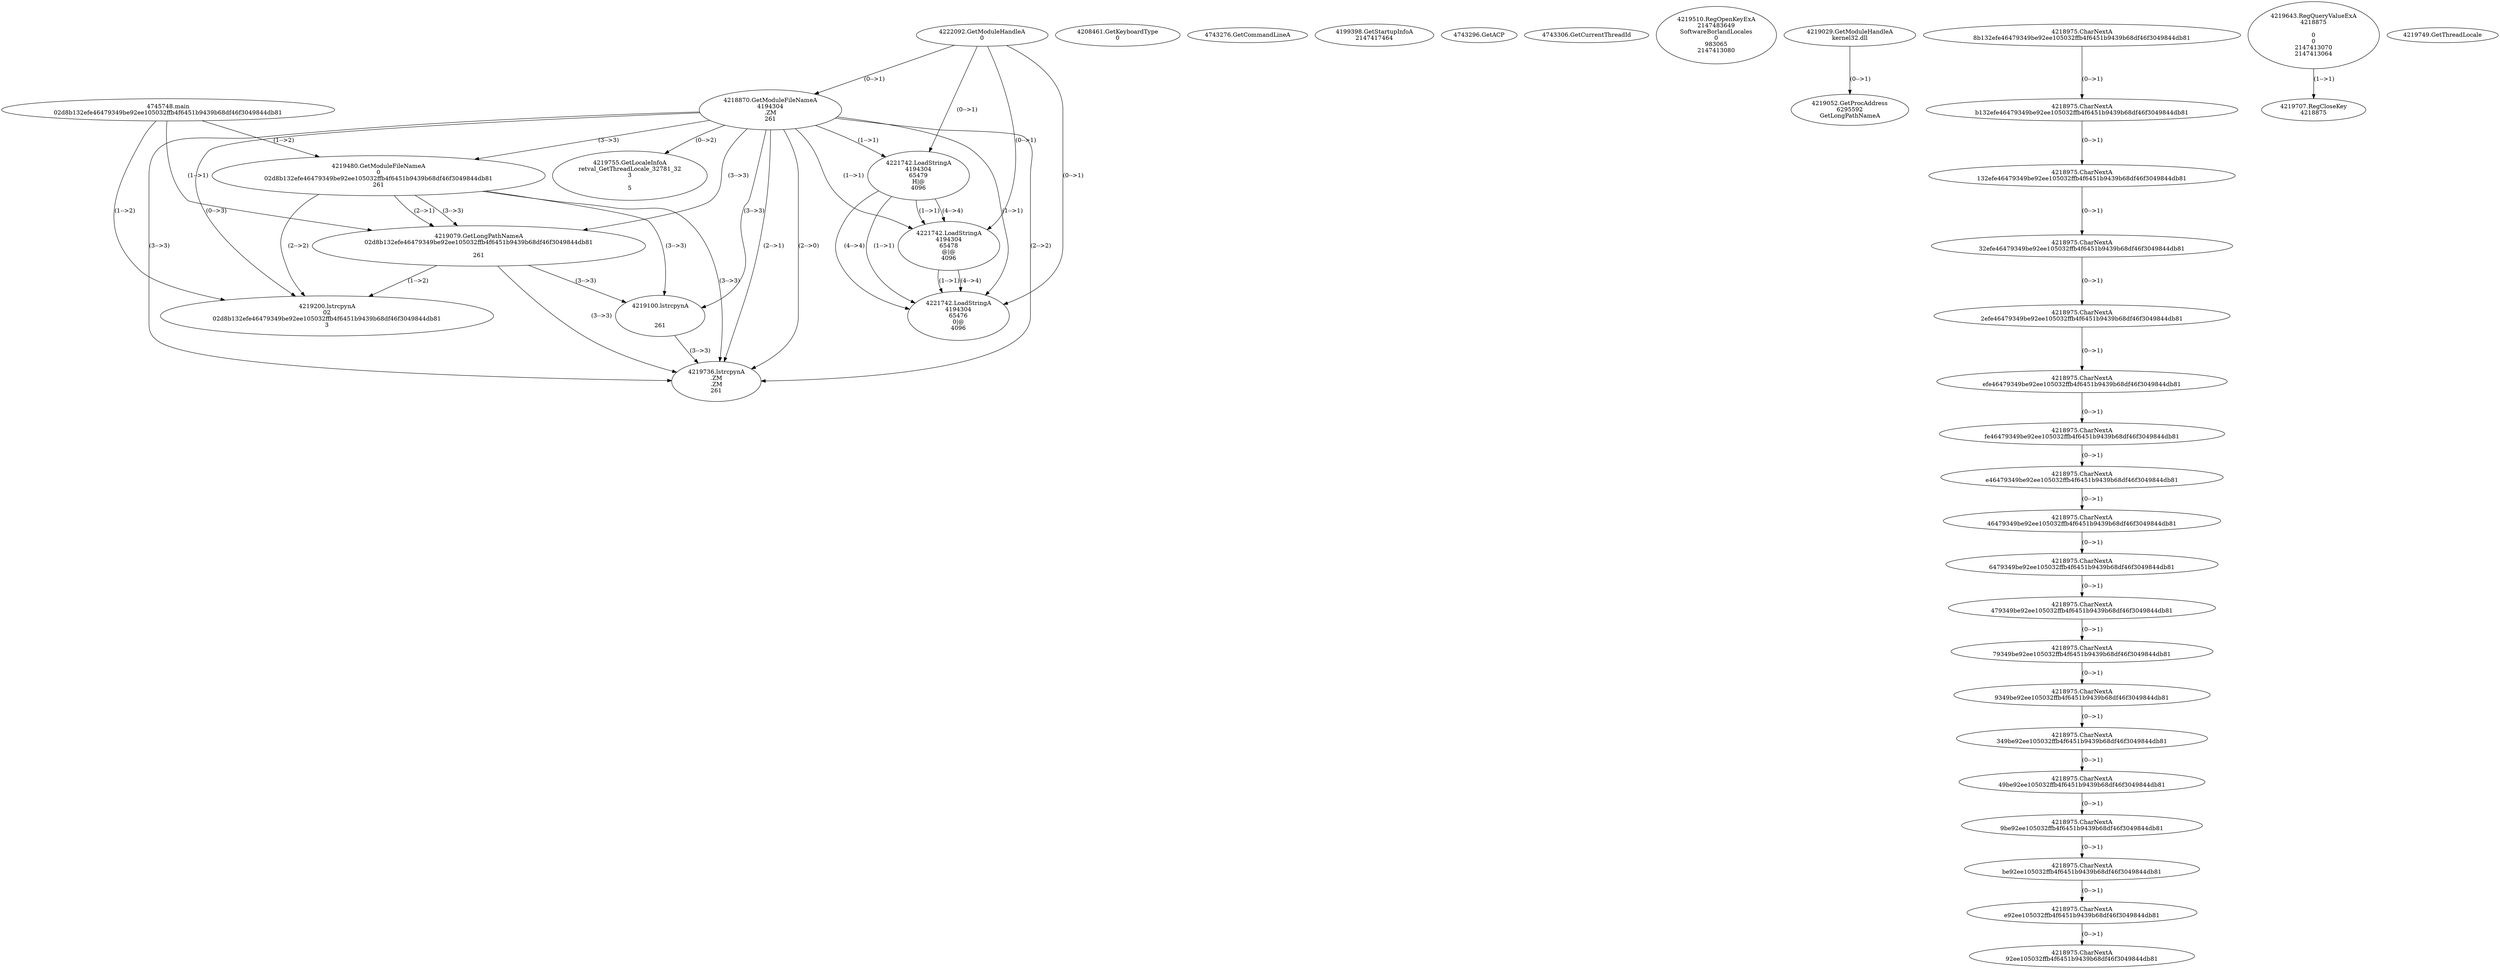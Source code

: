 // Global SCDG with merge call
digraph {
	0 [label="4745748.main
02d8b132efe46479349be92ee105032ffb4f6451b9439b68df46f3049844db81"]
	1 [label="4222092.GetModuleHandleA
0"]
	2 [label="4208461.GetKeyboardType
0"]
	3 [label="4743276.GetCommandLineA
"]
	4 [label="4199398.GetStartupInfoA
2147417464"]
	5 [label="4743296.GetACP
"]
	6 [label="4743306.GetCurrentThreadId
"]
	7 [label="4218870.GetModuleFileNameA
4194304
.ZM
261"]
	1 -> 7 [label="(0-->1)"]
	8 [label="4219480.GetModuleFileNameA
0
02d8b132efe46479349be92ee105032ffb4f6451b9439b68df46f3049844db81
261"]
	0 -> 8 [label="(1-->2)"]
	7 -> 8 [label="(3-->3)"]
	9 [label="4219510.RegOpenKeyExA
2147483649
Software\Borland\Locales
0
983065
2147413080"]
	10 [label="4219029.GetModuleHandleA
kernel32.dll"]
	11 [label="4219052.GetProcAddress
6295592
GetLongPathNameA"]
	10 -> 11 [label="(0-->1)"]
	12 [label="4219079.GetLongPathNameA
02d8b132efe46479349be92ee105032ffb4f6451b9439b68df46f3049844db81

261"]
	0 -> 12 [label="(1-->1)"]
	8 -> 12 [label="(2-->1)"]
	7 -> 12 [label="(3-->3)"]
	8 -> 12 [label="(3-->3)"]
	13 [label="4219200.lstrcpynA
02
02d8b132efe46479349be92ee105032ffb4f6451b9439b68df46f3049844db81
3"]
	0 -> 13 [label="(1-->2)"]
	8 -> 13 [label="(2-->2)"]
	12 -> 13 [label="(1-->2)"]
	7 -> 13 [label="(0-->3)"]
	14 [label="4218975.CharNextA
8b132efe46479349be92ee105032ffb4f6451b9439b68df46f3049844db81"]
	15 [label="4218975.CharNextA
b132efe46479349be92ee105032ffb4f6451b9439b68df46f3049844db81"]
	14 -> 15 [label="(0-->1)"]
	16 [label="4218975.CharNextA
132efe46479349be92ee105032ffb4f6451b9439b68df46f3049844db81"]
	15 -> 16 [label="(0-->1)"]
	17 [label="4218975.CharNextA
32efe46479349be92ee105032ffb4f6451b9439b68df46f3049844db81"]
	16 -> 17 [label="(0-->1)"]
	18 [label="4218975.CharNextA
2efe46479349be92ee105032ffb4f6451b9439b68df46f3049844db81"]
	17 -> 18 [label="(0-->1)"]
	19 [label="4218975.CharNextA
efe46479349be92ee105032ffb4f6451b9439b68df46f3049844db81"]
	18 -> 19 [label="(0-->1)"]
	20 [label="4218975.CharNextA
fe46479349be92ee105032ffb4f6451b9439b68df46f3049844db81"]
	19 -> 20 [label="(0-->1)"]
	21 [label="4218975.CharNextA
e46479349be92ee105032ffb4f6451b9439b68df46f3049844db81"]
	20 -> 21 [label="(0-->1)"]
	22 [label="4218975.CharNextA
46479349be92ee105032ffb4f6451b9439b68df46f3049844db81"]
	21 -> 22 [label="(0-->1)"]
	23 [label="4218975.CharNextA
6479349be92ee105032ffb4f6451b9439b68df46f3049844db81"]
	22 -> 23 [label="(0-->1)"]
	24 [label="4218975.CharNextA
479349be92ee105032ffb4f6451b9439b68df46f3049844db81"]
	23 -> 24 [label="(0-->1)"]
	25 [label="4218975.CharNextA
79349be92ee105032ffb4f6451b9439b68df46f3049844db81"]
	24 -> 25 [label="(0-->1)"]
	26 [label="4218975.CharNextA
9349be92ee105032ffb4f6451b9439b68df46f3049844db81"]
	25 -> 26 [label="(0-->1)"]
	27 [label="4218975.CharNextA
349be92ee105032ffb4f6451b9439b68df46f3049844db81"]
	26 -> 27 [label="(0-->1)"]
	28 [label="4218975.CharNextA
49be92ee105032ffb4f6451b9439b68df46f3049844db81"]
	27 -> 28 [label="(0-->1)"]
	29 [label="4218975.CharNextA
9be92ee105032ffb4f6451b9439b68df46f3049844db81"]
	28 -> 29 [label="(0-->1)"]
	30 [label="4218975.CharNextA
be92ee105032ffb4f6451b9439b68df46f3049844db81"]
	29 -> 30 [label="(0-->1)"]
	31 [label="4218975.CharNextA
e92ee105032ffb4f6451b9439b68df46f3049844db81"]
	30 -> 31 [label="(0-->1)"]
	32 [label="4218975.CharNextA
92ee105032ffb4f6451b9439b68df46f3049844db81"]
	31 -> 32 [label="(0-->1)"]
	33 [label="4219100.lstrcpynA


261"]
	7 -> 33 [label="(3-->3)"]
	8 -> 33 [label="(3-->3)"]
	12 -> 33 [label="(3-->3)"]
	34 [label="4219643.RegQueryValueExA
4218875

0
0
2147413070
2147413064"]
	35 [label="4219707.RegCloseKey
4218875"]
	34 -> 35 [label="(1-->1)"]
	36 [label="4219736.lstrcpynA
.ZM
.ZM
261"]
	7 -> 36 [label="(2-->1)"]
	7 -> 36 [label="(2-->2)"]
	7 -> 36 [label="(3-->3)"]
	8 -> 36 [label="(3-->3)"]
	12 -> 36 [label="(3-->3)"]
	33 -> 36 [label="(3-->3)"]
	7 -> 36 [label="(2-->0)"]
	37 [label="4219749.GetThreadLocale
"]
	38 [label="4219755.GetLocaleInfoA
retval_GetThreadLocale_32781_32
3

5"]
	7 -> 38 [label="(0-->2)"]
	39 [label="4221742.LoadStringA
4194304
65479
H|@
4096"]
	1 -> 39 [label="(0-->1)"]
	7 -> 39 [label="(1-->1)"]
	40 [label="4221742.LoadStringA
4194304
65478
@|@
4096"]
	1 -> 40 [label="(0-->1)"]
	7 -> 40 [label="(1-->1)"]
	39 -> 40 [label="(1-->1)"]
	39 -> 40 [label="(4-->4)"]
	41 [label="4221742.LoadStringA
4194304
65476
0|@
4096"]
	1 -> 41 [label="(0-->1)"]
	7 -> 41 [label="(1-->1)"]
	39 -> 41 [label="(1-->1)"]
	40 -> 41 [label="(1-->1)"]
	39 -> 41 [label="(4-->4)"]
	40 -> 41 [label="(4-->4)"]
}
